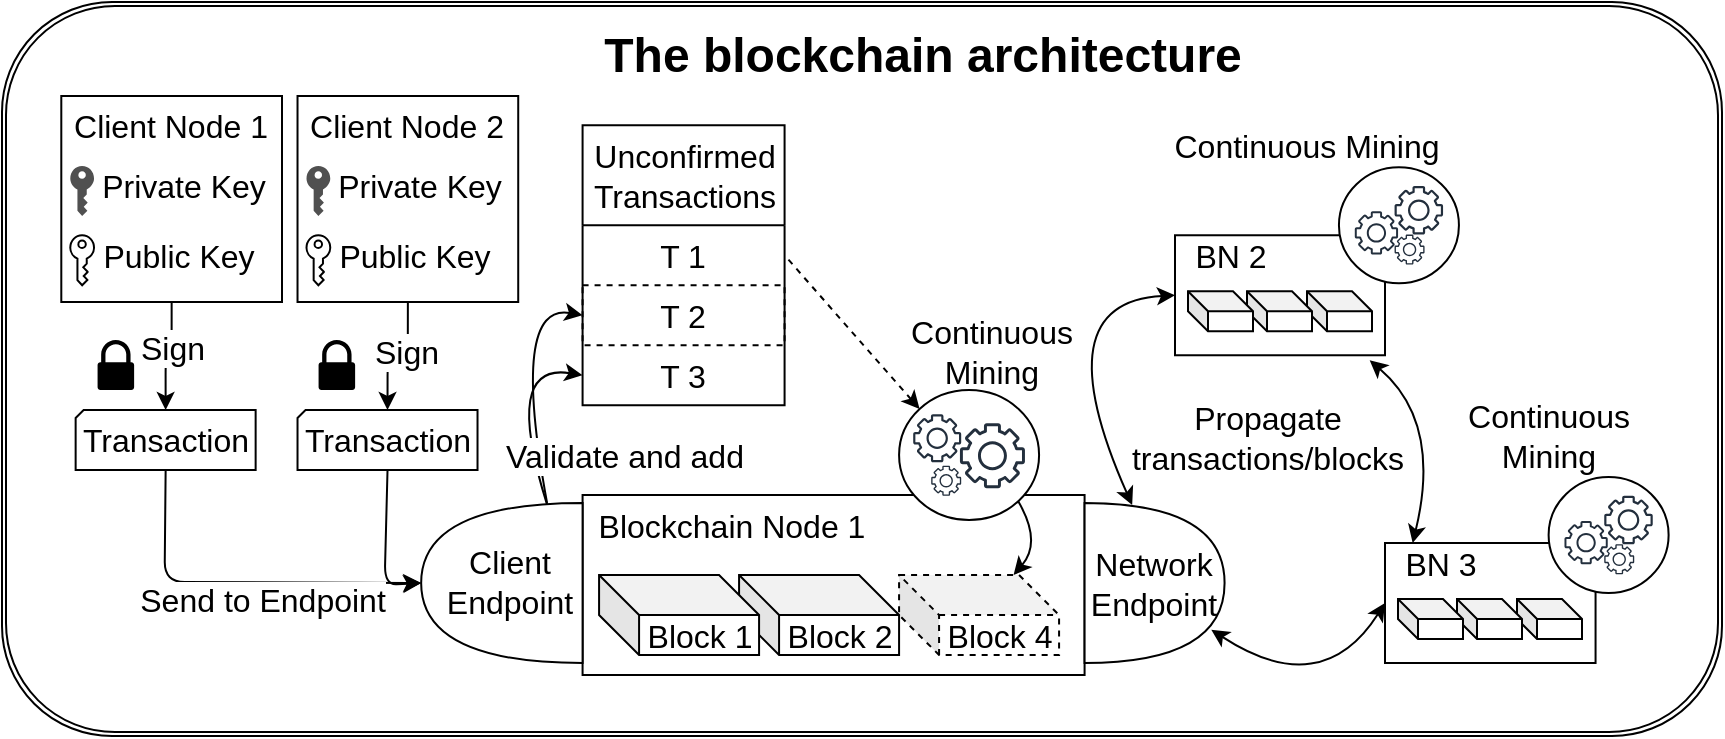 <mxfile version="20.8.13" type="device"><diagram id="l8hXMBHkgcEJcSW0mbfh" name="Page-1"><mxGraphModel dx="1372" dy="1457" grid="1" gridSize="10" guides="1" tooltips="1" connect="1" arrows="1" fold="1" page="1" pageScale="1" pageWidth="1169" pageHeight="827" math="0" shadow="0"><root><mxCell id="0"/><mxCell id="1" parent="0"/><mxCell id="AOwfK2Gq36l6-mq3PteS-4" value="" style="shape=ext;double=1;rounded=1;whiteSpace=wrap;html=1;fillColor=default;backgroundOutline=0;" parent="1" vertex="1"><mxGeometry y="-827" width="860" height="367" as="geometry"/></mxCell><mxCell id="AOwfK2Gq36l6-mq3PteS-24" value="" style="rounded=0;whiteSpace=wrap;html=1;strokeColor=default;fontFamily=Helvetica;fontSize=16;fontColor=default;fillColor=default;" parent="1" vertex="1"><mxGeometry x="691.5" y="-556.5" width="105.28" height="60" as="geometry"/></mxCell><mxCell id="AOwfK2Gq36l6-mq3PteS-164" value="" style="shape=cube;whiteSpace=wrap;html=1;boundedLbl=1;backgroundOutline=1;darkOpacity=0.05;darkOpacity2=0.1;size=10;fontSize=16;" parent="1" vertex="1"><mxGeometry x="757.5" y="-528.5" width="32.5" height="20" as="geometry"/></mxCell><mxCell id="AOwfK2Gq36l6-mq3PteS-159" value="" style="shape=cube;whiteSpace=wrap;html=1;boundedLbl=1;backgroundOutline=1;darkOpacity=0.05;darkOpacity2=0.1;size=10;fontSize=16;" parent="1" vertex="1"><mxGeometry x="727.5" y="-528.5" width="32.5" height="20" as="geometry"/></mxCell><mxCell id="AOwfK2Gq36l6-mq3PteS-1" value="The blockchain architecture" style="text;strokeColor=none;fillColor=none;html=1;fontSize=24;fontStyle=1;verticalAlign=middle;align=center;rounded=0;" parent="1" vertex="1"><mxGeometry x="410" y="-820" width="100" height="40" as="geometry"/></mxCell><mxCell id="AOwfK2Gq36l6-mq3PteS-10" value="" style="rounded=0;whiteSpace=wrap;html=1;strokeColor=default;fontFamily=Helvetica;fontSize=16;fontColor=default;fillColor=default;" parent="1" vertex="1"><mxGeometry x="290.29" y="-580.5" width="251" height="90" as="geometry"/></mxCell><mxCell id="AOwfK2Gq36l6-mq3PteS-76" value="Block 4" style="shape=cube;whiteSpace=wrap;html=1;boundedLbl=1;backgroundOutline=1;darkOpacity=0.05;darkOpacity2=0.1;fontSize=16;dashed=1;" parent="1" vertex="1"><mxGeometry x="448.54" y="-540.5" width="80" height="40" as="geometry"/></mxCell><mxCell id="AOwfK2Gq36l6-mq3PteS-7" value="Block 2" style="shape=cube;whiteSpace=wrap;html=1;boundedLbl=1;backgroundOutline=1;darkOpacity=0.05;darkOpacity2=0.1;fontSize=16;" parent="1" vertex="1"><mxGeometry x="368.54" y="-540.5" width="80" height="40" as="geometry"/></mxCell><mxCell id="AOwfK2Gq36l6-mq3PteS-8" value="Block 1" style="shape=cube;whiteSpace=wrap;html=1;boundedLbl=1;backgroundOutline=1;darkOpacity=0.05;darkOpacity2=0.1;fontSize=16;" parent="1" vertex="1"><mxGeometry x="298.54" y="-540.5" width="80" height="40" as="geometry"/></mxCell><mxCell id="AOwfK2Gq36l6-mq3PteS-11" value="Blockchain Node 1" style="text;html=1;strokeColor=none;fillColor=none;align=center;verticalAlign=middle;whiteSpace=wrap;rounded=0;fontFamily=Helvetica;fontSize=16;fontColor=default;" parent="1" vertex="1"><mxGeometry x="290.29" y="-580.5" width="150" height="30" as="geometry"/></mxCell><mxCell id="AOwfK2Gq36l6-mq3PteS-19" value="BN 3" style="text;html=1;strokeColor=none;fillColor=none;align=center;verticalAlign=middle;whiteSpace=wrap;rounded=0;fontFamily=Helvetica;fontSize=16;fontColor=default;" parent="1" vertex="1"><mxGeometry x="691.5" y="-556.5" width="55.28" height="20" as="geometry"/></mxCell><mxCell id="AOwfK2Gq36l6-mq3PteS-21" value="" style="shape=cube;whiteSpace=wrap;html=1;boundedLbl=1;backgroundOutline=1;darkOpacity=0.05;darkOpacity2=0.1;size=10;fontSize=16;" parent="1" vertex="1"><mxGeometry x="698.0" y="-528.5" width="32.5" height="20" as="geometry"/></mxCell><mxCell id="AOwfK2Gq36l6-mq3PteS-77" value="" style="curved=1;endArrow=classic;html=1;fontFamily=Helvetica;fontSize=16;fontColor=default;exitX=1;exitY=1;exitDx=0;exitDy=0;" parent="1" source="AOwfK2Gq36l6-mq3PteS-137" target="AOwfK2Gq36l6-mq3PteS-76" edge="1"><mxGeometry width="50" height="50" relative="1" as="geometry"><mxPoint x="509.579" y="-593.019" as="sourcePoint"/><mxPoint x="497.08" y="-505.5" as="targetPoint"/><Array as="points"><mxPoint x="520" y="-557"/></Array></mxGeometry></mxCell><mxCell id="AOwfK2Gq36l6-mq3PteS-103" style="edgeStyle=orthogonalEdgeStyle;orthogonalLoop=1;jettySize=auto;html=1;exitX=0.5;exitY=1;exitDx=0;exitDy=0;fontFamily=Helvetica;fontSize=16;fontColor=default;entryX=0.5;entryY=0;entryDx=0;entryDy=0;entryPerimeter=0;" parent="1" source="AOwfK2Gq36l6-mq3PteS-94" target="AOwfK2Gq36l6-mq3PteS-104" edge="1"><mxGeometry relative="1" as="geometry"><mxPoint x="263.15" y="-716" as="targetPoint"/></mxGeometry></mxCell><mxCell id="AOwfK2Gq36l6-mq3PteS-110" value="Sign" style="edgeLabel;html=1;align=center;verticalAlign=middle;resizable=0;points=[];fontSize=16;fontFamily=Helvetica;fontColor=default;" parent="AOwfK2Gq36l6-mq3PteS-103" vertex="1" connectable="0"><mxGeometry x="-0.123" relative="1" as="geometry"><mxPoint y="-2" as="offset"/></mxGeometry></mxCell><mxCell id="AOwfK2Gq36l6-mq3PteS-94" value="" style="rounded=0;whiteSpace=wrap;html=1;strokeColor=default;fontFamily=Helvetica;fontSize=16;fontColor=default;fillColor=default;" parent="1" vertex="1"><mxGeometry x="29.65" y="-780" width="110.35" height="103" as="geometry"/></mxCell><mxCell id="AOwfK2Gq36l6-mq3PteS-95" value="Client Node 1" style="text;html=1;strokeColor=none;fillColor=none;align=center;verticalAlign=middle;whiteSpace=wrap;rounded=0;fontFamily=Helvetica;fontSize=16;fontColor=default;" parent="1" vertex="1"><mxGeometry x="33.24" y="-780" width="103.18" height="30" as="geometry"/></mxCell><mxCell id="AOwfK2Gq36l6-mq3PteS-96" value="" style="sketch=0;pointerEvents=1;shadow=0;dashed=0;html=1;strokeColor=none;fillColor=#505050;labelPosition=center;verticalLabelPosition=bottom;verticalAlign=top;outlineConnect=0;align=center;shape=mxgraph.office.security.key_permissions;fontFamily=Helvetica;fontSize=16;fontColor=default;" parent="1" vertex="1"><mxGeometry x="34.14" y="-745" width="11.88" height="25" as="geometry"/></mxCell><mxCell id="AOwfK2Gq36l6-mq3PteS-97" value="Private Key" style="text;html=1;strokeColor=none;fillColor=none;align=center;verticalAlign=middle;whiteSpace=wrap;rounded=0;fontFamily=Helvetica;fontSize=16;fontColor=default;" parent="1" vertex="1"><mxGeometry x="46.02" y="-750" width="89.5" height="30" as="geometry"/></mxCell><mxCell id="AOwfK2Gq36l6-mq3PteS-98" value="Public Key" style="text;html=1;strokeColor=none;fillColor=none;align=center;verticalAlign=middle;whiteSpace=wrap;rounded=0;fontFamily=Helvetica;fontSize=16;fontColor=default;" parent="1" vertex="1"><mxGeometry x="44.66" y="-715.37" width="87.28" height="30" as="geometry"/></mxCell><mxCell id="AOwfK2Gq36l6-mq3PteS-99" value="" style="sketch=0;pointerEvents=1;shadow=0;dashed=0;html=1;labelPosition=center;verticalLabelPosition=bottom;verticalAlign=top;outlineConnect=0;align=center;shape=mxgraph.office.security.key_permissions;fontFamily=Helvetica;fontSize=16;" parent="1" vertex="1"><mxGeometry x="34.14" y="-710.37" width="11.88" height="25" as="geometry"/></mxCell><mxCell id="AOwfK2Gq36l6-mq3PteS-104" value="Transaction" style="shape=card;whiteSpace=wrap;html=1;strokeColor=default;fontFamily=Helvetica;fontSize=16;fontColor=default;fillColor=default;size=4;" parent="1" vertex="1"><mxGeometry x="36.82" y="-623" width="90" height="30" as="geometry"/></mxCell><mxCell id="AOwfK2Gq36l6-mq3PteS-105" value="Unconfirmed&lt;br style=&quot;font-size: 16px;&quot;&gt;Transactions" style="swimlane;fontStyle=0;childLayout=stackLayout;horizontal=1;startSize=50;horizontalStack=0;resizeParent=1;resizeParentMax=0;resizeLast=0;collapsible=0;marginBottom=0;strokeColor=default;fontFamily=Helvetica;fontSize=16;fontColor=default;fillColor=default;html=1;" parent="1" vertex="1"><mxGeometry x="290.29" y="-765.37" width="101" height="140" as="geometry"><mxRectangle x="68.25" y="150" width="150" height="30" as="alternateBounds"/></mxGeometry></mxCell><mxCell id="AOwfK2Gq36l6-mq3PteS-107" value="T 1" style="text;strokeColor=none;fillColor=none;align=center;verticalAlign=middle;spacingLeft=4;spacingRight=4;overflow=hidden;points=[[0,0.5],[1,0.5]];portConstraint=eastwest;rotatable=0;fontFamily=Helvetica;fontSize=16;fontColor=default;html=1;spacing=2;resizeHeight=1;" parent="AOwfK2Gq36l6-mq3PteS-105" vertex="1"><mxGeometry y="50" width="101" height="30" as="geometry"/></mxCell><mxCell id="AOwfK2Gq36l6-mq3PteS-108" value="T 2" style="text;strokeColor=default;fillColor=none;align=center;verticalAlign=middle;spacingLeft=4;spacingRight=4;overflow=hidden;points=[[0,0.5],[1,0.5]];portConstraint=eastwest;rotatable=0;fontFamily=Helvetica;fontSize=16;fontColor=default;html=1;spacing=2;resizeHeight=1;dashed=1;" parent="AOwfK2Gq36l6-mq3PteS-105" vertex="1"><mxGeometry y="80" width="101" height="30" as="geometry"/></mxCell><mxCell id="AOwfK2Gq36l6-mq3PteS-112" value="T 3" style="text;strokeColor=none;fillColor=none;align=center;verticalAlign=middle;spacingLeft=4;spacingRight=4;overflow=hidden;points=[[0,0.5],[1,0.5]];portConstraint=eastwest;rotatable=0;fontFamily=Helvetica;fontSize=16;fontColor=default;html=1;spacing=2;resizeHeight=1;dashed=1;" parent="AOwfK2Gq36l6-mq3PteS-105" vertex="1"><mxGeometry y="110" width="101" height="30" as="geometry"/></mxCell><mxCell id="AOwfK2Gq36l6-mq3PteS-117" value="" style="sketch=0;pointerEvents=1;shadow=0;dashed=0;html=1;strokeColor=none;labelPosition=center;verticalLabelPosition=bottom;verticalAlign=top;outlineConnect=0;align=center;shape=mxgraph.office.security.lock_protected;fillColor=#000000;fontFamily=Helvetica;fontSize=16;fontColor=default;" parent="1" vertex="1"><mxGeometry x="47.79" y="-658" width="18.27" height="25" as="geometry"/></mxCell><mxCell id="AOwfK2Gq36l6-mq3PteS-118" value="" style="shape=or;whiteSpace=wrap;html=1;strokeColor=default;fontFamily=Helvetica;fontSize=16;fontColor=default;fillColor=default;rotation=-180;" parent="1" vertex="1"><mxGeometry x="209.58" y="-576.5" width="80.71" height="80" as="geometry"/></mxCell><mxCell id="AOwfK2Gq36l6-mq3PteS-119" value="Client Endpoint" style="text;html=1;strokeColor=none;fillColor=none;align=center;verticalAlign=middle;whiteSpace=wrap;rounded=0;fontFamily=Helvetica;fontSize=16;fontColor=default;" parent="1" vertex="1"><mxGeometry x="229" y="-552" width="50" height="30" as="geometry"/></mxCell><mxCell id="AOwfK2Gq36l6-mq3PteS-120" style="edgeStyle=orthogonalEdgeStyle;orthogonalLoop=1;jettySize=auto;html=1;exitX=0.5;exitY=1;exitDx=0;exitDy=0;fontFamily=Helvetica;fontSize=16;fontColor=default;entryX=0.5;entryY=0;entryDx=0;entryDy=0;entryPerimeter=0;" parent="1" source="c1DQL07BNzz-_pgxbFY2-1" target="AOwfK2Gq36l6-mq3PteS-128" edge="1"><mxGeometry relative="1" as="geometry"><mxPoint x="304.99" y="-373.5" as="targetPoint"/><mxPoint x="209.475" y="-670" as="sourcePoint"/></mxGeometry></mxCell><mxCell id="AOwfK2Gq36l6-mq3PteS-121" value="Sign" style="edgeLabel;html=1;align=center;verticalAlign=middle;resizable=0;points=[];fontSize=16;fontFamily=Helvetica;fontColor=default;" parent="AOwfK2Gq36l6-mq3PteS-120" vertex="1" connectable="0"><mxGeometry x="-0.123" relative="1" as="geometry"><mxPoint y="-2" as="offset"/></mxGeometry></mxCell><mxCell id="AOwfK2Gq36l6-mq3PteS-128" value="Transaction" style="shape=card;whiteSpace=wrap;html=1;strokeColor=default;fontFamily=Helvetica;fontSize=16;fontColor=default;fillColor=default;size=4;" parent="1" vertex="1"><mxGeometry x="147.76" y="-623" width="90" height="30" as="geometry"/></mxCell><mxCell id="AOwfK2Gq36l6-mq3PteS-129" value="" style="sketch=0;pointerEvents=1;shadow=0;dashed=0;html=1;strokeColor=none;labelPosition=center;verticalLabelPosition=bottom;verticalAlign=top;outlineConnect=0;align=center;shape=mxgraph.office.security.lock_protected;fillColor=#000000;fontFamily=Helvetica;fontSize=16;fontColor=default;" parent="1" vertex="1"><mxGeometry x="158.29" y="-658" width="18.27" height="25" as="geometry"/></mxCell><mxCell id="AOwfK2Gq36l6-mq3PteS-130" value="" style="endArrow=classic;html=1;fontFamily=Helvetica;fontSize=16;fontColor=default;exitX=0.5;exitY=1;exitDx=0;exitDy=0;exitPerimeter=0;entryX=1;entryY=0.5;entryDx=0;entryDy=0;entryPerimeter=0;" parent="1" source="AOwfK2Gq36l6-mq3PteS-104" target="AOwfK2Gq36l6-mq3PteS-118" edge="1"><mxGeometry width="50" height="50" relative="1" as="geometry"><mxPoint x="400.29" y="-590.5" as="sourcePoint"/><mxPoint x="450.29" y="-640.5" as="targetPoint"/><Array as="points"><mxPoint x="81.29" y="-537"/></Array></mxGeometry></mxCell><mxCell id="AOwfK2Gq36l6-mq3PteS-143" value="Send to Endpoint" style="edgeLabel;html=1;align=center;verticalAlign=middle;resizable=0;points=[];fontSize=16;fontFamily=Helvetica;fontColor=default;" parent="AOwfK2Gq36l6-mq3PteS-130" vertex="1" connectable="0"><mxGeometry x="0.198" relative="1" as="geometry"><mxPoint x="-6" y="9" as="offset"/></mxGeometry></mxCell><mxCell id="AOwfK2Gq36l6-mq3PteS-132" value="" style="endArrow=classic;html=1;fontFamily=Helvetica;fontSize=16;fontColor=default;entryX=1;entryY=0.5;entryDx=0;entryDy=0;entryPerimeter=0;exitX=0.5;exitY=1;exitDx=0;exitDy=0;exitPerimeter=0;" parent="1" source="AOwfK2Gq36l6-mq3PteS-128" target="AOwfK2Gq36l6-mq3PteS-118" edge="1"><mxGeometry width="50" height="50" relative="1" as="geometry"><mxPoint x="111.29" y="-515.5" as="sourcePoint"/><mxPoint x="270.29" y="-525.5" as="targetPoint"/><Array as="points"><mxPoint x="191.29" y="-535.5"/></Array></mxGeometry></mxCell><mxCell id="AOwfK2Gq36l6-mq3PteS-133" value="Network Endpoint" style="shape=or;whiteSpace=wrap;html=1;strokeColor=default;fontFamily=Helvetica;fontSize=16;fontColor=default;fillColor=default;rotation=0;" parent="1" vertex="1"><mxGeometry x="541.29" y="-576.5" width="70" height="80" as="geometry"/></mxCell><mxCell id="AOwfK2Gq36l6-mq3PteS-137" value="" style="ellipse;whiteSpace=wrap;html=1;strokeColor=default;fontFamily=Helvetica;fontSize=16;fontColor=default;fillColor=default;" parent="1" vertex="1"><mxGeometry x="448.54" y="-633" width="70" height="65" as="geometry"/></mxCell><mxCell id="AOwfK2Gq36l6-mq3PteS-136" value="" style="sketch=0;outlineConnect=0;fontColor=#232F3E;gradientColor=none;fillColor=#232F3D;strokeColor=none;dashed=0;verticalLabelPosition=bottom;verticalAlign=top;align=center;html=1;fontSize=16;fontStyle=0;aspect=fixed;pointerEvents=1;shape=mxgraph.aws4.gear;fontFamily=Helvetica;" parent="1" vertex="1"><mxGeometry x="455.6" y="-620.88" width="24" height="24" as="geometry"/></mxCell><mxCell id="AOwfK2Gq36l6-mq3PteS-141" value="Continuous Mining" style="text;html=1;strokeColor=none;fillColor=none;align=center;verticalAlign=middle;whiteSpace=wrap;rounded=0;fontFamily=Helvetica;fontSize=16;fontColor=default;" parent="1" vertex="1"><mxGeometry x="440.22" y="-667.5" width="110" height="30" as="geometry"/></mxCell><mxCell id="AOwfK2Gq36l6-mq3PteS-151" value="" style="ellipse;whiteSpace=wrap;html=1;strokeColor=default;fontFamily=Helvetica;fontSize=16;fontColor=default;fillColor=default;" parent="1" vertex="1"><mxGeometry x="773.31" y="-589.5" width="60" height="58" as="geometry"/></mxCell><mxCell id="AOwfK2Gq36l6-mq3PteS-152" value="" style="sketch=0;outlineConnect=0;fontColor=#232F3E;gradientColor=none;fillColor=#232F3D;strokeColor=none;dashed=0;verticalLabelPosition=bottom;verticalAlign=top;align=center;html=1;fontSize=16;fontStyle=0;aspect=fixed;pointerEvents=1;shape=mxgraph.aws4.gear;fontFamily=Helvetica;" parent="1" vertex="1"><mxGeometry x="781.24" y="-567.5" width="21.63" height="21.63" as="geometry"/></mxCell><mxCell id="AOwfK2Gq36l6-mq3PteS-153" value="" style="sketch=0;outlineConnect=0;fontColor=#232F3E;gradientColor=none;fillColor=#232F3D;strokeColor=none;dashed=0;verticalLabelPosition=bottom;verticalAlign=top;align=center;html=1;fontSize=16;fontStyle=0;aspect=fixed;pointerEvents=1;shape=mxgraph.aws4.gear;fontFamily=Helvetica;" parent="1" vertex="1"><mxGeometry x="801.12" y="-555.87" width="15" height="15" as="geometry"/></mxCell><mxCell id="AOwfK2Gq36l6-mq3PteS-154" value="" style="sketch=0;outlineConnect=0;fontColor=#232F3E;gradientColor=none;fillColor=#232F3D;strokeColor=none;dashed=0;verticalLabelPosition=bottom;verticalAlign=top;align=center;html=1;fontSize=16;fontStyle=0;aspect=fixed;pointerEvents=1;shape=mxgraph.aws4.gear;fontFamily=Helvetica;" parent="1" vertex="1"><mxGeometry x="801.12" y="-580.12" width="24.25" height="24.25" as="geometry"/></mxCell><mxCell id="AOwfK2Gq36l6-mq3PteS-155" value="Continuous Mining" style="text;html=1;strokeColor=none;fillColor=none;align=center;verticalAlign=middle;whiteSpace=wrap;rounded=0;fontFamily=Helvetica;fontSize=16;fontColor=default;" parent="1" vertex="1"><mxGeometry x="714.39" y="-625.37" width="118.72" height="30" as="geometry"/></mxCell><mxCell id="AOwfK2Gq36l6-mq3PteS-165" value="" style="endArrow=none;dashed=1;html=1;fontFamily=Helvetica;fontSize=16;fontColor=default;entryX=1;entryY=0.5;entryDx=0;entryDy=0;exitX=0;exitY=0;exitDx=0;exitDy=0;startArrow=classic;startFill=1;" parent="1" source="AOwfK2Gq36l6-mq3PteS-137" target="AOwfK2Gq36l6-mq3PteS-107" edge="1"><mxGeometry width="50" height="50" relative="1" as="geometry"><mxPoint x="399.5" y="-548.5" as="sourcePoint"/><mxPoint x="357.222" y="-612.46" as="targetPoint"/></mxGeometry></mxCell><mxCell id="AOwfK2Gq36l6-mq3PteS-168" value="" style="rounded=0;whiteSpace=wrap;html=1;strokeColor=default;fontFamily=Helvetica;fontSize=16;fontColor=default;fillColor=default;" parent="1" vertex="1"><mxGeometry x="586.5" y="-710.37" width="105" height="60" as="geometry"/></mxCell><mxCell id="AOwfK2Gq36l6-mq3PteS-169" value="" style="shape=cube;whiteSpace=wrap;html=1;boundedLbl=1;backgroundOutline=1;darkOpacity=0.05;darkOpacity2=0.1;size=10;fontSize=16;" parent="1" vertex="1"><mxGeometry x="652.5" y="-682.37" width="32.5" height="20" as="geometry"/></mxCell><mxCell id="AOwfK2Gq36l6-mq3PteS-170" value="" style="shape=cube;whiteSpace=wrap;html=1;boundedLbl=1;backgroundOutline=1;darkOpacity=0.05;darkOpacity2=0.1;size=10;fontSize=16;" parent="1" vertex="1"><mxGeometry x="622.5" y="-682.37" width="32.5" height="20" as="geometry"/></mxCell><mxCell id="AOwfK2Gq36l6-mq3PteS-171" value="BN 2" style="text;html=1;strokeColor=none;fillColor=none;align=center;verticalAlign=middle;whiteSpace=wrap;rounded=0;fontFamily=Helvetica;fontSize=16;fontColor=default;" parent="1" vertex="1"><mxGeometry x="586.5" y="-710.37" width="55" height="20" as="geometry"/></mxCell><mxCell id="AOwfK2Gq36l6-mq3PteS-173" value="" style="shape=cube;whiteSpace=wrap;html=1;boundedLbl=1;backgroundOutline=1;darkOpacity=0.05;darkOpacity2=0.1;size=10;fontSize=16;" parent="1" vertex="1"><mxGeometry x="593" y="-682.37" width="32.5" height="20" as="geometry"/></mxCell><mxCell id="AOwfK2Gq36l6-mq3PteS-175" value="" style="ellipse;whiteSpace=wrap;html=1;strokeColor=default;fontFamily=Helvetica;fontSize=16;fontColor=default;fillColor=default;" parent="1" vertex="1"><mxGeometry x="668.47" y="-744.37" width="60" height="58" as="geometry"/></mxCell><mxCell id="AOwfK2Gq36l6-mq3PteS-176" value="" style="sketch=0;outlineConnect=0;fontColor=#232F3E;gradientColor=none;fillColor=#232F3D;strokeColor=none;dashed=0;verticalLabelPosition=bottom;verticalAlign=top;align=center;html=1;fontSize=16;fontStyle=0;aspect=fixed;pointerEvents=1;shape=mxgraph.aws4.gear;fontFamily=Helvetica;" parent="1" vertex="1"><mxGeometry x="676.4" y="-722.37" width="21.63" height="21.63" as="geometry"/></mxCell><mxCell id="AOwfK2Gq36l6-mq3PteS-177" value="" style="sketch=0;outlineConnect=0;fontColor=#232F3E;gradientColor=none;fillColor=#232F3D;strokeColor=none;dashed=0;verticalLabelPosition=bottom;verticalAlign=top;align=center;html=1;fontSize=16;fontStyle=0;aspect=fixed;pointerEvents=1;shape=mxgraph.aws4.gear;fontFamily=Helvetica;" parent="1" vertex="1"><mxGeometry x="696.28" y="-710.74" width="15" height="15" as="geometry"/></mxCell><mxCell id="AOwfK2Gq36l6-mq3PteS-178" value="" style="sketch=0;outlineConnect=0;fontColor=#232F3E;gradientColor=none;fillColor=#232F3D;strokeColor=none;dashed=0;verticalLabelPosition=bottom;verticalAlign=top;align=center;html=1;fontSize=16;fontStyle=0;aspect=fixed;pointerEvents=1;shape=mxgraph.aws4.gear;fontFamily=Helvetica;" parent="1" vertex="1"><mxGeometry x="696.28" y="-734.99" width="24.25" height="24.25" as="geometry"/></mxCell><mxCell id="AOwfK2Gq36l6-mq3PteS-179" value="Continuous Mining" style="text;html=1;strokeColor=none;fillColor=none;align=center;verticalAlign=middle;whiteSpace=wrap;rounded=0;fontFamily=Helvetica;fontSize=16;fontColor=default;" parent="1" vertex="1"><mxGeometry x="584" y="-770" width="136.53" height="30" as="geometry"/></mxCell><mxCell id="AOwfK2Gq36l6-mq3PteS-181" value="" style="curved=1;endArrow=classic;html=1;fontFamily=Helvetica;fontSize=16;fontColor=default;startSize=6;endSize=6;startArrow=classic;startFill=1;entryX=0.927;entryY=1.042;entryDx=0;entryDy=0;exitX=0.25;exitY=0;exitDx=0;exitDy=0;entryPerimeter=0;" parent="1" source="AOwfK2Gq36l6-mq3PteS-19" target="AOwfK2Gq36l6-mq3PteS-168" edge="1"><mxGeometry width="50" height="50" relative="1" as="geometry"><mxPoint x="702.846" y="-550.086" as="sourcePoint"/><mxPoint x="637.06" y="-671.075" as="targetPoint"/><Array as="points"><mxPoint x="720" y="-617"/></Array></mxGeometry></mxCell><mxCell id="AOwfK2Gq36l6-mq3PteS-182" value="" style="curved=1;endArrow=classic;html=1;fontFamily=Helvetica;fontSize=16;fontColor=default;startSize=6;endSize=6;entryX=0.34;entryY=0.013;entryDx=0;entryDy=0;entryPerimeter=0;exitX=0;exitY=0.5;exitDx=0;exitDy=0;startArrow=classic;startFill=1;" parent="1" source="AOwfK2Gq36l6-mq3PteS-168" target="AOwfK2Gq36l6-mq3PteS-133" edge="1"><mxGeometry width="50" height="50" relative="1" as="geometry"><mxPoint x="629.56" y="-685.375" as="sourcePoint"/><mxPoint x="705.89" y="-595.602" as="targetPoint"/><Array as="points"><mxPoint x="520" y="-677"/></Array></mxGeometry></mxCell><mxCell id="AOwfK2Gq36l6-mq3PteS-183" value="" style="curved=1;endArrow=classic;html=1;fontFamily=Helvetica;fontSize=16;fontColor=default;startSize=6;endSize=6;exitX=0.905;exitY=0.792;exitDx=0;exitDy=0;exitPerimeter=0;startArrow=classic;startFill=1;entryX=0;entryY=0.5;entryDx=0;entryDy=0;" parent="1" source="AOwfK2Gq36l6-mq3PteS-133" target="AOwfK2Gq36l6-mq3PteS-24" edge="1"><mxGeometry width="50" height="50" relative="1" as="geometry"><mxPoint x="684.1" y="-639.5" as="sourcePoint"/><mxPoint x="697.367" y="-521.795" as="targetPoint"/><Array as="points"><mxPoint x="660" y="-477"/></Array></mxGeometry></mxCell><mxCell id="AOwfK2Gq36l6-mq3PteS-184" value="Propagate transactions/blocks" style="text;html=1;strokeColor=none;fillColor=none;align=center;verticalAlign=middle;whiteSpace=wrap;rounded=0;fontFamily=Helvetica;fontSize=16;fontColor=default;" parent="1" vertex="1"><mxGeometry x="593.0" y="-623.88" width="80" height="30" as="geometry"/></mxCell><mxCell id="AOwfK2Gq36l6-mq3PteS-185" value="" style="curved=1;endArrow=classic;html=1;fontFamily=Helvetica;fontSize=16;fontColor=default;startSize=6;endSize=6;exitX=0.22;exitY=1;exitDx=0;exitDy=0;exitPerimeter=0;entryX=0;entryY=0.5;entryDx=0;entryDy=0;" parent="1" source="AOwfK2Gq36l6-mq3PteS-118" target="AOwfK2Gq36l6-mq3PteS-108" edge="1"><mxGeometry width="50" height="50" relative="1" as="geometry"><mxPoint x="310" y="-573.5" as="sourcePoint"/><mxPoint x="360" y="-623.5" as="targetPoint"/><Array as="points"><mxPoint x="254" y="-677"/></Array></mxGeometry></mxCell><mxCell id="AOwfK2Gq36l6-mq3PteS-187" value="" style="curved=1;endArrow=classic;html=1;fontFamily=Helvetica;fontSize=16;fontColor=default;startSize=6;endSize=6;exitX=0.22;exitY=0.99;exitDx=0;exitDy=0;exitPerimeter=0;entryX=0;entryY=0.5;entryDx=0;entryDy=0;" parent="1" source="AOwfK2Gq36l6-mq3PteS-118" target="AOwfK2Gq36l6-mq3PteS-112" edge="1"><mxGeometry width="50" height="50" relative="1" as="geometry"><mxPoint x="247" y="-527.5" as="sourcePoint"/><mxPoint x="289" y="-634.5" as="targetPoint"/><Array as="points"><mxPoint x="250" y="-647"/></Array></mxGeometry></mxCell><mxCell id="AOwfK2Gq36l6-mq3PteS-189" value="Validate and add" style="edgeLabel;html=1;align=center;verticalAlign=middle;resizable=0;points=[];fontSize=16;fontFamily=Helvetica;fontColor=default;" parent="AOwfK2Gq36l6-mq3PteS-187" vertex="1" connectable="0"><mxGeometry x="-0.362" relative="1" as="geometry"><mxPoint x="49" y="11" as="offset"/></mxGeometry></mxCell><mxCell id="c1DQL07BNzz-_pgxbFY2-1" value="" style="rounded=0;whiteSpace=wrap;html=1;strokeColor=default;fontFamily=Helvetica;fontSize=16;fontColor=default;fillColor=default;" vertex="1" parent="1"><mxGeometry x="147.76" y="-780" width="110.35" height="103" as="geometry"/></mxCell><mxCell id="c1DQL07BNzz-_pgxbFY2-2" value="Client Node 2" style="text;html=1;strokeColor=none;fillColor=none;align=center;verticalAlign=middle;whiteSpace=wrap;rounded=0;fontFamily=Helvetica;fontSize=16;fontColor=default;" vertex="1" parent="1"><mxGeometry x="151.35" y="-780" width="103.18" height="30" as="geometry"/></mxCell><mxCell id="c1DQL07BNzz-_pgxbFY2-3" value="" style="sketch=0;pointerEvents=1;shadow=0;dashed=0;html=1;strokeColor=none;fillColor=#505050;labelPosition=center;verticalLabelPosition=bottom;verticalAlign=top;outlineConnect=0;align=center;shape=mxgraph.office.security.key_permissions;fontFamily=Helvetica;fontSize=16;fontColor=default;" vertex="1" parent="1"><mxGeometry x="152.25" y="-745" width="11.88" height="25" as="geometry"/></mxCell><mxCell id="c1DQL07BNzz-_pgxbFY2-4" value="Private Key" style="text;html=1;strokeColor=none;fillColor=none;align=center;verticalAlign=middle;whiteSpace=wrap;rounded=0;fontFamily=Helvetica;fontSize=16;fontColor=default;" vertex="1" parent="1"><mxGeometry x="164.13" y="-750" width="89.5" height="30" as="geometry"/></mxCell><mxCell id="c1DQL07BNzz-_pgxbFY2-5" value="Public Key" style="text;html=1;strokeColor=none;fillColor=none;align=center;verticalAlign=middle;whiteSpace=wrap;rounded=0;fontFamily=Helvetica;fontSize=16;fontColor=default;" vertex="1" parent="1"><mxGeometry x="162.77" y="-715.37" width="87.28" height="30" as="geometry"/></mxCell><mxCell id="c1DQL07BNzz-_pgxbFY2-6" value="" style="sketch=0;pointerEvents=1;shadow=0;dashed=0;html=1;labelPosition=center;verticalLabelPosition=bottom;verticalAlign=top;outlineConnect=0;align=center;shape=mxgraph.office.security.key_permissions;fontFamily=Helvetica;fontSize=16;" vertex="1" parent="1"><mxGeometry x="152.25" y="-710.37" width="11.88" height="25" as="geometry"/></mxCell><mxCell id="c1DQL07BNzz-_pgxbFY2-7" value="" style="sketch=0;outlineConnect=0;fontColor=#232F3E;gradientColor=none;fillColor=#232F3D;strokeColor=none;dashed=0;verticalLabelPosition=bottom;verticalAlign=top;align=center;html=1;fontSize=16;fontStyle=0;aspect=fixed;pointerEvents=1;shape=mxgraph.aws4.gear;fontFamily=Helvetica;" vertex="1" parent="1"><mxGeometry x="464.6" y="-595.13" width="15" height="15" as="geometry"/></mxCell><mxCell id="c1DQL07BNzz-_pgxbFY2-8" value="" style="sketch=0;outlineConnect=0;fontColor=#232F3E;gradientColor=none;fillColor=#232F3D;strokeColor=none;dashed=0;verticalLabelPosition=bottom;verticalAlign=top;align=center;html=1;fontSize=16;fontStyle=0;aspect=fixed;pointerEvents=1;shape=mxgraph.aws4.gear;fontFamily=Helvetica;" vertex="1" parent="1"><mxGeometry x="478.97" y="-616.38" width="32.5" height="32.5" as="geometry"/></mxCell></root></mxGraphModel></diagram></mxfile>